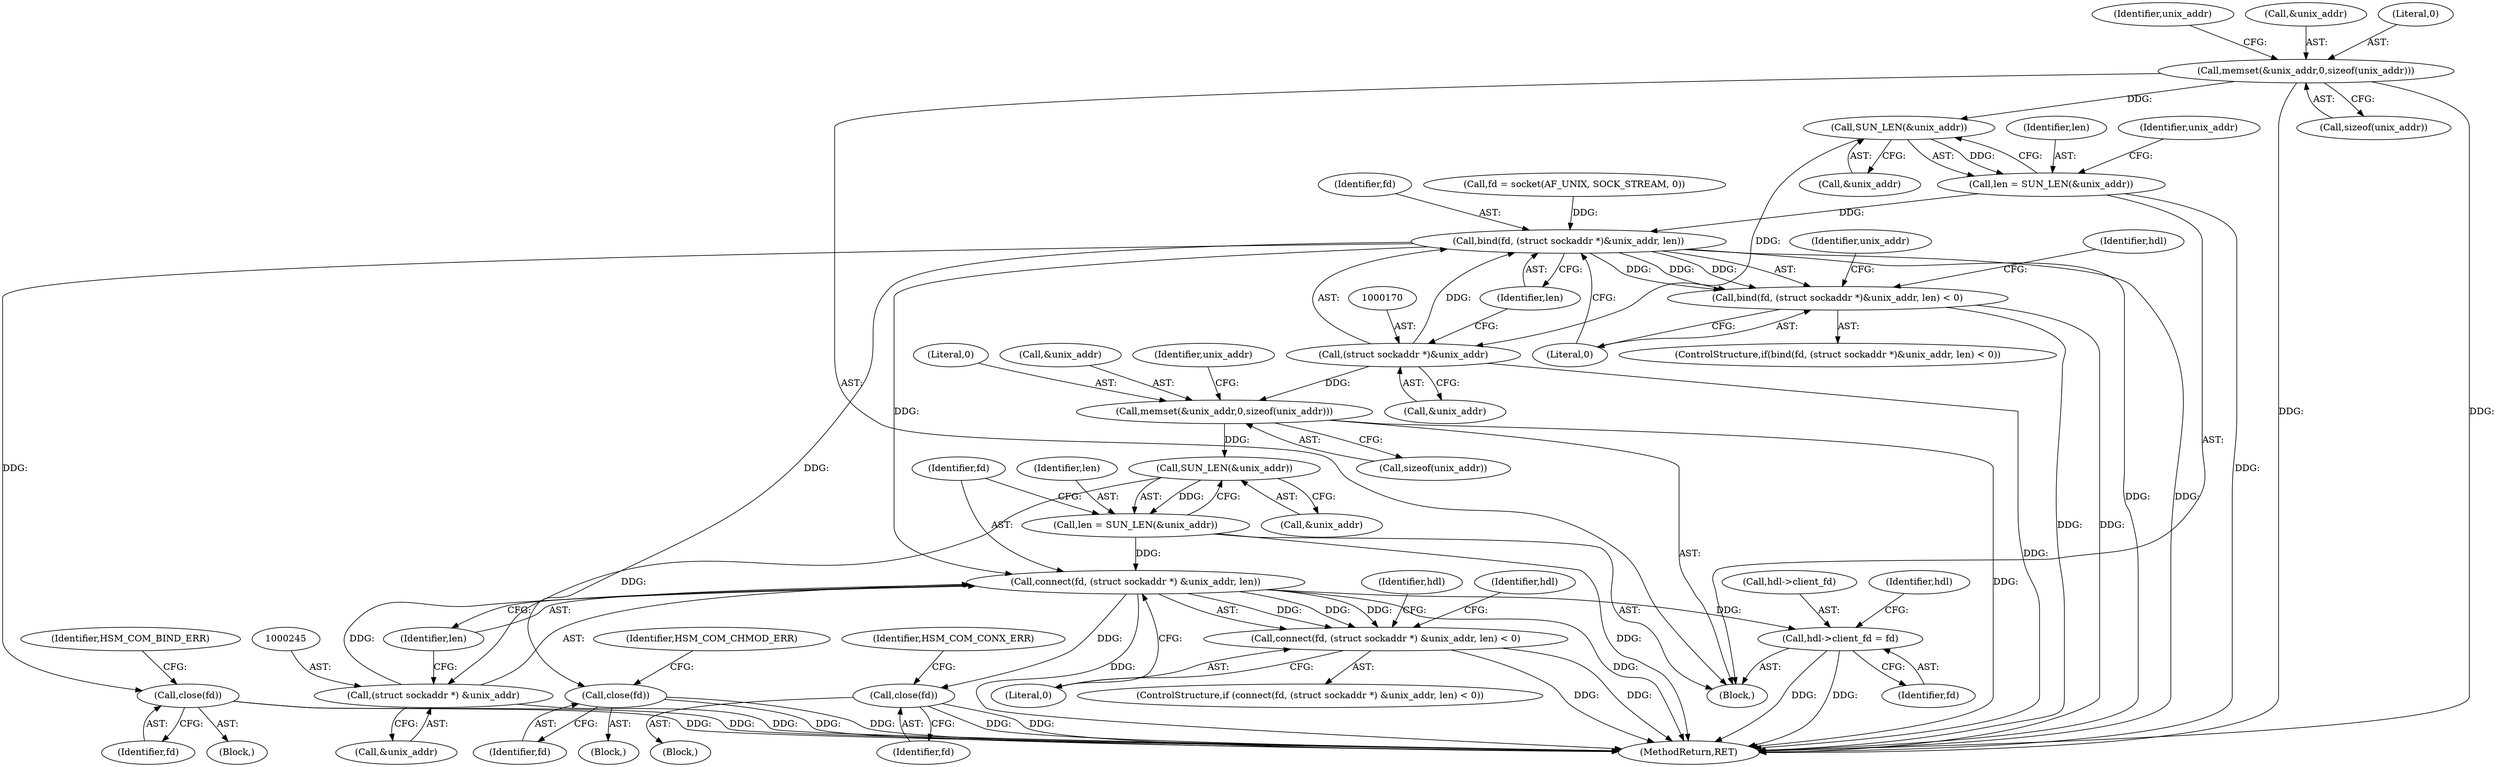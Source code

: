 digraph "1_opa-ff_c5759e7b76f5bf844be6c6641cc1b356bbc83869_0@API" {
"1000118" [label="(Call,memset(&unix_addr,0,sizeof(unix_addr)))"];
"1000158" [label="(Call,SUN_LEN(&unix_addr))"];
"1000156" [label="(Call,len = SUN_LEN(&unix_addr))"];
"1000167" [label="(Call,bind(fd, (struct sockaddr *)&unix_addr, len))"];
"1000166" [label="(Call,bind(fd, (struct sockaddr *)&unix_addr, len) < 0)"];
"1000180" [label="(Call,close(fd))"];
"1000197" [label="(Call,close(fd))"];
"1000242" [label="(Call,connect(fd, (struct sockaddr *) &unix_addr, len))"];
"1000241" [label="(Call,connect(fd, (struct sockaddr *) &unix_addr, len) < 0)"];
"1000255" [label="(Call,close(fd))"];
"1000259" [label="(Call,hdl->client_fd = fd)"];
"1000169" [label="(Call,(struct sockaddr *)&unix_addr)"];
"1000201" [label="(Call,memset(&unix_addr,0,sizeof(unix_addr)))"];
"1000237" [label="(Call,SUN_LEN(&unix_addr))"];
"1000235" [label="(Call,len = SUN_LEN(&unix_addr))"];
"1000244" [label="(Call,(struct sockaddr *) &unix_addr)"];
"1000263" [label="(Identifier,fd)"];
"1000165" [label="(ControlStructure,if(bind(fd, (struct sockaddr *)&unix_addr, len) < 0))"];
"1000180" [label="(Call,close(fd))"];
"1000200" [label="(Identifier,HSM_COM_CHMOD_ERR)"];
"1000205" [label="(Call,sizeof(unix_addr))"];
"1000242" [label="(Call,connect(fd, (struct sockaddr *) &unix_addr, len))"];
"1000126" [label="(Identifier,unix_addr)"];
"1000259" [label="(Call,hdl->client_fd = fd)"];
"1000171" [label="(Call,&unix_addr)"];
"1000159" [label="(Call,&unix_addr)"];
"1000181" [label="(Identifier,fd)"];
"1000163" [label="(Identifier,unix_addr)"];
"1000198" [label="(Identifier,fd)"];
"1000119" [label="(Call,&unix_addr)"];
"1000167" [label="(Call,bind(fd, (struct sockaddr *)&unix_addr, len))"];
"1000241" [label="(Call,connect(fd, (struct sockaddr *) &unix_addr, len) < 0)"];
"1000235" [label="(Call,len = SUN_LEN(&unix_addr))"];
"1000256" [label="(Identifier,fd)"];
"1000246" [label="(Call,&unix_addr)"];
"1000158" [label="(Call,SUN_LEN(&unix_addr))"];
"1000255" [label="(Call,close(fd))"];
"1000249" [label="(Literal,0)"];
"1000243" [label="(Identifier,fd)"];
"1000169" [label="(Call,(struct sockaddr *)&unix_addr)"];
"1000201" [label="(Call,memset(&unix_addr,0,sizeof(unix_addr)))"];
"1000258" [label="(Identifier,HSM_COM_CONX_ERR)"];
"1000174" [label="(Literal,0)"];
"1000240" [label="(ControlStructure,if (connect(fd, (struct sockaddr *) &unix_addr, len) < 0))"];
"1000178" [label="(Identifier,hdl)"];
"1000253" [label="(Identifier,hdl)"];
"1000166" [label="(Call,bind(fd, (struct sockaddr *)&unix_addr, len) < 0)"];
"1000121" [label="(Literal,0)"];
"1000192" [label="(Block,)"];
"1000244" [label="(Call,(struct sockaddr *) &unix_addr)"];
"1000168" [label="(Identifier,fd)"];
"1000237" [label="(Call,SUN_LEN(&unix_addr))"];
"1000108" [label="(Call,fd = socket(AF_UNIX, SOCK_STREAM, 0))"];
"1000157" [label="(Identifier,len)"];
"1000236" [label="(Identifier,len)"];
"1000188" [label="(Identifier,unix_addr)"];
"1000175" [label="(Block,)"];
"1000261" [label="(Identifier,hdl)"];
"1000202" [label="(Call,&unix_addr)"];
"1000209" [label="(Identifier,unix_addr)"];
"1000285" [label="(MethodReturn,RET)"];
"1000238" [label="(Call,&unix_addr)"];
"1000260" [label="(Call,hdl->client_fd)"];
"1000197" [label="(Call,close(fd))"];
"1000122" [label="(Call,sizeof(unix_addr))"];
"1000250" [label="(Block,)"];
"1000248" [label="(Identifier,len)"];
"1000173" [label="(Identifier,len)"];
"1000102" [label="(Block,)"];
"1000156" [label="(Call,len = SUN_LEN(&unix_addr))"];
"1000118" [label="(Call,memset(&unix_addr,0,sizeof(unix_addr)))"];
"1000204" [label="(Literal,0)"];
"1000183" [label="(Identifier,HSM_COM_BIND_ERR)"];
"1000266" [label="(Identifier,hdl)"];
"1000118" -> "1000102"  [label="AST: "];
"1000118" -> "1000122"  [label="CFG: "];
"1000119" -> "1000118"  [label="AST: "];
"1000121" -> "1000118"  [label="AST: "];
"1000122" -> "1000118"  [label="AST: "];
"1000126" -> "1000118"  [label="CFG: "];
"1000118" -> "1000285"  [label="DDG: "];
"1000118" -> "1000285"  [label="DDG: "];
"1000118" -> "1000158"  [label="DDG: "];
"1000158" -> "1000156"  [label="AST: "];
"1000158" -> "1000159"  [label="CFG: "];
"1000159" -> "1000158"  [label="AST: "];
"1000156" -> "1000158"  [label="CFG: "];
"1000158" -> "1000156"  [label="DDG: "];
"1000158" -> "1000169"  [label="DDG: "];
"1000156" -> "1000102"  [label="AST: "];
"1000157" -> "1000156"  [label="AST: "];
"1000163" -> "1000156"  [label="CFG: "];
"1000156" -> "1000285"  [label="DDG: "];
"1000156" -> "1000167"  [label="DDG: "];
"1000167" -> "1000166"  [label="AST: "];
"1000167" -> "1000173"  [label="CFG: "];
"1000168" -> "1000167"  [label="AST: "];
"1000169" -> "1000167"  [label="AST: "];
"1000173" -> "1000167"  [label="AST: "];
"1000174" -> "1000167"  [label="CFG: "];
"1000167" -> "1000285"  [label="DDG: "];
"1000167" -> "1000285"  [label="DDG: "];
"1000167" -> "1000166"  [label="DDG: "];
"1000167" -> "1000166"  [label="DDG: "];
"1000167" -> "1000166"  [label="DDG: "];
"1000108" -> "1000167"  [label="DDG: "];
"1000169" -> "1000167"  [label="DDG: "];
"1000167" -> "1000180"  [label="DDG: "];
"1000167" -> "1000197"  [label="DDG: "];
"1000167" -> "1000242"  [label="DDG: "];
"1000166" -> "1000165"  [label="AST: "];
"1000166" -> "1000174"  [label="CFG: "];
"1000174" -> "1000166"  [label="AST: "];
"1000178" -> "1000166"  [label="CFG: "];
"1000188" -> "1000166"  [label="CFG: "];
"1000166" -> "1000285"  [label="DDG: "];
"1000166" -> "1000285"  [label="DDG: "];
"1000180" -> "1000175"  [label="AST: "];
"1000180" -> "1000181"  [label="CFG: "];
"1000181" -> "1000180"  [label="AST: "];
"1000183" -> "1000180"  [label="CFG: "];
"1000180" -> "1000285"  [label="DDG: "];
"1000180" -> "1000285"  [label="DDG: "];
"1000197" -> "1000192"  [label="AST: "];
"1000197" -> "1000198"  [label="CFG: "];
"1000198" -> "1000197"  [label="AST: "];
"1000200" -> "1000197"  [label="CFG: "];
"1000197" -> "1000285"  [label="DDG: "];
"1000197" -> "1000285"  [label="DDG: "];
"1000242" -> "1000241"  [label="AST: "];
"1000242" -> "1000248"  [label="CFG: "];
"1000243" -> "1000242"  [label="AST: "];
"1000244" -> "1000242"  [label="AST: "];
"1000248" -> "1000242"  [label="AST: "];
"1000249" -> "1000242"  [label="CFG: "];
"1000242" -> "1000285"  [label="DDG: "];
"1000242" -> "1000285"  [label="DDG: "];
"1000242" -> "1000241"  [label="DDG: "];
"1000242" -> "1000241"  [label="DDG: "];
"1000242" -> "1000241"  [label="DDG: "];
"1000244" -> "1000242"  [label="DDG: "];
"1000235" -> "1000242"  [label="DDG: "];
"1000242" -> "1000255"  [label="DDG: "];
"1000242" -> "1000259"  [label="DDG: "];
"1000241" -> "1000240"  [label="AST: "];
"1000241" -> "1000249"  [label="CFG: "];
"1000249" -> "1000241"  [label="AST: "];
"1000253" -> "1000241"  [label="CFG: "];
"1000261" -> "1000241"  [label="CFG: "];
"1000241" -> "1000285"  [label="DDG: "];
"1000241" -> "1000285"  [label="DDG: "];
"1000255" -> "1000250"  [label="AST: "];
"1000255" -> "1000256"  [label="CFG: "];
"1000256" -> "1000255"  [label="AST: "];
"1000258" -> "1000255"  [label="CFG: "];
"1000255" -> "1000285"  [label="DDG: "];
"1000255" -> "1000285"  [label="DDG: "];
"1000259" -> "1000102"  [label="AST: "];
"1000259" -> "1000263"  [label="CFG: "];
"1000260" -> "1000259"  [label="AST: "];
"1000263" -> "1000259"  [label="AST: "];
"1000266" -> "1000259"  [label="CFG: "];
"1000259" -> "1000285"  [label="DDG: "];
"1000259" -> "1000285"  [label="DDG: "];
"1000169" -> "1000171"  [label="CFG: "];
"1000170" -> "1000169"  [label="AST: "];
"1000171" -> "1000169"  [label="AST: "];
"1000173" -> "1000169"  [label="CFG: "];
"1000169" -> "1000285"  [label="DDG: "];
"1000169" -> "1000201"  [label="DDG: "];
"1000201" -> "1000102"  [label="AST: "];
"1000201" -> "1000205"  [label="CFG: "];
"1000202" -> "1000201"  [label="AST: "];
"1000204" -> "1000201"  [label="AST: "];
"1000205" -> "1000201"  [label="AST: "];
"1000209" -> "1000201"  [label="CFG: "];
"1000201" -> "1000285"  [label="DDG: "];
"1000201" -> "1000237"  [label="DDG: "];
"1000237" -> "1000235"  [label="AST: "];
"1000237" -> "1000238"  [label="CFG: "];
"1000238" -> "1000237"  [label="AST: "];
"1000235" -> "1000237"  [label="CFG: "];
"1000237" -> "1000235"  [label="DDG: "];
"1000237" -> "1000244"  [label="DDG: "];
"1000235" -> "1000102"  [label="AST: "];
"1000236" -> "1000235"  [label="AST: "];
"1000243" -> "1000235"  [label="CFG: "];
"1000235" -> "1000285"  [label="DDG: "];
"1000244" -> "1000246"  [label="CFG: "];
"1000245" -> "1000244"  [label="AST: "];
"1000246" -> "1000244"  [label="AST: "];
"1000248" -> "1000244"  [label="CFG: "];
"1000244" -> "1000285"  [label="DDG: "];
}
